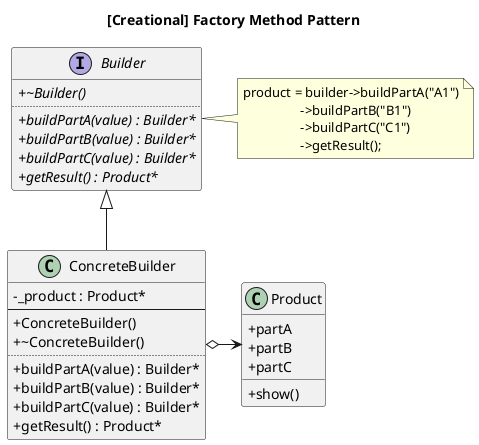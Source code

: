 ﻿@startuml
skinparam classAttributeIconSize 0
title [Creational] Factory Method Pattern

note as N1
product = builder->buildPartA("A1")
                 ->buildPartB("B1")
                 ->buildPartC("C1")
                 ->getResult();
end note

interface Builder {
  + {abstract} ~Builder()
  ..
  + {abstract} buildPartA(value) : Builder*
  + {abstract} buildPartB(value) : Builder*
  + {abstract} buildPartC(value) : Builder*
  + {abstract} getResult() : Product*
}
class ConcreteBuilder {
  - _product : Product*
  --
  + ConcreteBuilder()
  + ~ConcreteBuilder()
  ..
  + buildPartA(value) : Builder*
  + buildPartB(value) : Builder*
  + buildPartC(value) : Builder*
  + getResult() : Product*
}

class Product {
  + partA
  + partB
  + partC
  + show()
}

Builder - N1
Builder <|-- ConcreteBuilder
ConcreteBuilder o-> Product

hide empty members

@enduml